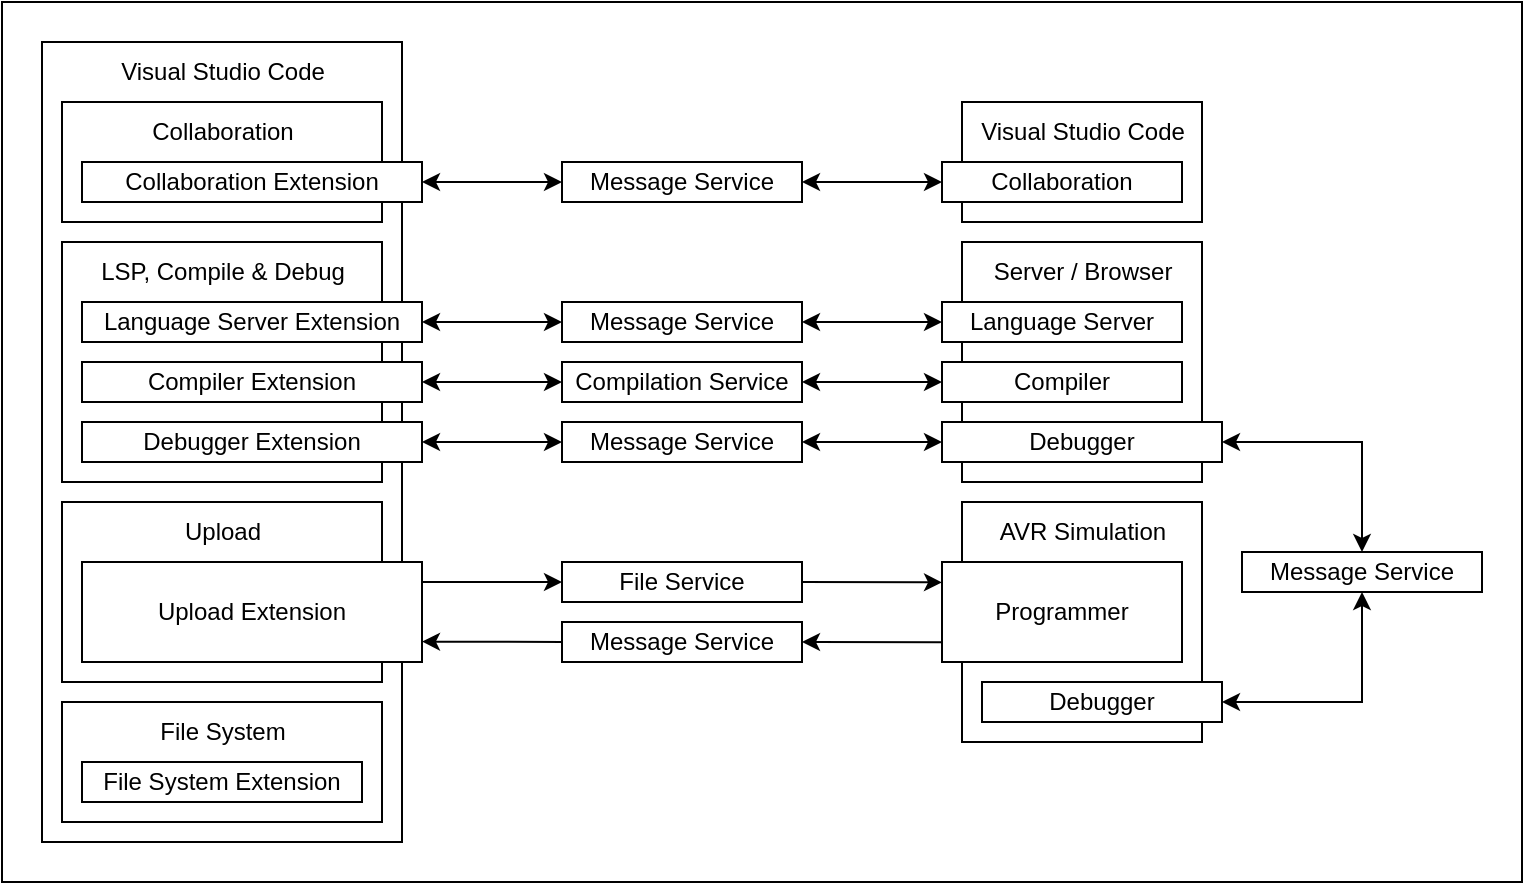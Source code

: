 <mxfile>
    <diagram name="Page-1" id="W95khSSwXfSeANBDjy2L">
        <mxGraphModel dx="897" dy="720" grid="1" gridSize="10" guides="1" tooltips="1" connect="1" arrows="1" fold="1" page="1" pageScale="1" pageWidth="850" pageHeight="1100" math="0" shadow="0">
            <root>
                <mxCell id="0"/>
                <mxCell id="1" parent="0"/>
                <mxCell id="JOTVKzsHOITDj2xdnX84-19" value="" style="whiteSpace=wrap;html=1;" parent="1" vertex="1">
                    <mxGeometry x="60" y="200" width="760" height="440" as="geometry"/>
                </mxCell>
                <mxCell id="JOTVKzsHOITDj2xdnX84-18" value="" style="group" parent="1" vertex="1" connectable="0">
                    <mxGeometry x="80" y="220" width="720" height="400" as="geometry"/>
                </mxCell>
                <mxCell id="JOTVKzsHOITDj2xdnX84-11" value="" style="whiteSpace=wrap;html=1;" parent="JOTVKzsHOITDj2xdnX84-18" vertex="1">
                    <mxGeometry x="460" y="230" width="120" height="120" as="geometry"/>
                </mxCell>
                <mxCell id="FUqlkYzUuh3DKQR2a9aL-34" value="Compilation Service" style="whiteSpace=wrap;html=1;fontStyle=0" parent="JOTVKzsHOITDj2xdnX84-18" vertex="1">
                    <mxGeometry x="260" y="160" width="120" height="20" as="geometry"/>
                </mxCell>
                <mxCell id="FUqlkYzUuh3DKQR2a9aL-48" value="Message Service" style="whiteSpace=wrap;html=1;" parent="JOTVKzsHOITDj2xdnX84-18" vertex="1">
                    <mxGeometry x="260" y="60" width="120" height="20" as="geometry"/>
                </mxCell>
                <mxCell id="FUqlkYzUuh3DKQR2a9aL-50" value="File Service" style="whiteSpace=wrap;html=1;" parent="JOTVKzsHOITDj2xdnX84-18" vertex="1">
                    <mxGeometry x="260" y="260" width="120" height="20" as="geometry"/>
                </mxCell>
                <mxCell id="FUqlkYzUuh3DKQR2a9aL-54" value="Message Service" style="whiteSpace=wrap;html=1;" parent="JOTVKzsHOITDj2xdnX84-18" vertex="1">
                    <mxGeometry x="260" y="290" width="120" height="20" as="geometry"/>
                </mxCell>
                <mxCell id="FUqlkYzUuh3DKQR2a9aL-58" value="Message Service" style="whiteSpace=wrap;html=1;" parent="JOTVKzsHOITDj2xdnX84-18" vertex="1">
                    <mxGeometry x="260" y="190" width="120" height="20" as="geometry"/>
                </mxCell>
                <mxCell id="FUqlkYzUuh3DKQR2a9aL-1" value="" style="rounded=0;whiteSpace=wrap;html=1;" parent="JOTVKzsHOITDj2xdnX84-18" vertex="1">
                    <mxGeometry width="180" height="400" as="geometry"/>
                </mxCell>
                <mxCell id="FUqlkYzUuh3DKQR2a9aL-2" value="Visual Studio Code" style="text;html=1;align=center;verticalAlign=middle;resizable=0;points=[];autosize=1;strokeColor=none;fillColor=none;" parent="JOTVKzsHOITDj2xdnX84-18" vertex="1">
                    <mxGeometry x="25" width="130" height="30" as="geometry"/>
                </mxCell>
                <mxCell id="FUqlkYzUuh3DKQR2a9aL-79" style="edgeStyle=orthogonalEdgeStyle;rounded=0;orthogonalLoop=1;jettySize=auto;html=1;exitX=1;exitY=0.5;exitDx=0;exitDy=0;startArrow=classic;startFill=1;" parent="JOTVKzsHOITDj2xdnX84-18" source="FUqlkYzUuh3DKQR2a9aL-4" target="FUqlkYzUuh3DKQR2a9aL-48" edge="1">
                    <mxGeometry relative="1" as="geometry"/>
                </mxCell>
                <mxCell id="FUqlkYzUuh3DKQR2a9aL-77" style="edgeStyle=orthogonalEdgeStyle;rounded=0;orthogonalLoop=1;jettySize=auto;html=1;exitX=1;exitY=0.5;exitDx=0;exitDy=0;entryX=0;entryY=0.5;entryDx=0;entryDy=0;startArrow=classic;startFill=1;" parent="JOTVKzsHOITDj2xdnX84-18" source="FUqlkYzUuh3DKQR2a9aL-7" target="FUqlkYzUuh3DKQR2a9aL-34" edge="1">
                    <mxGeometry relative="1" as="geometry"/>
                </mxCell>
                <mxCell id="FUqlkYzUuh3DKQR2a9aL-75" style="edgeStyle=orthogonalEdgeStyle;rounded=0;orthogonalLoop=1;jettySize=auto;html=1;exitX=1;exitY=0.5;exitDx=0;exitDy=0;entryX=0;entryY=0.5;entryDx=0;entryDy=0;startArrow=classic;startFill=1;" parent="JOTVKzsHOITDj2xdnX84-18" source="FUqlkYzUuh3DKQR2a9aL-8" target="FUqlkYzUuh3DKQR2a9aL-58" edge="1">
                    <mxGeometry relative="1" as="geometry"/>
                </mxCell>
                <mxCell id="FUqlkYzUuh3DKQR2a9aL-78" style="edgeStyle=orthogonalEdgeStyle;rounded=0;orthogonalLoop=1;jettySize=auto;html=1;exitX=1;exitY=0.5;exitDx=0;exitDy=0;entryX=0;entryY=0.5;entryDx=0;entryDy=0;startArrow=classic;startFill=1;" parent="JOTVKzsHOITDj2xdnX84-18" source="FUqlkYzUuh3DKQR2a9aL-34" target="FUqlkYzUuh3DKQR2a9aL-12" edge="1">
                    <mxGeometry relative="1" as="geometry"/>
                </mxCell>
                <mxCell id="FUqlkYzUuh3DKQR2a9aL-76" style="edgeStyle=orthogonalEdgeStyle;rounded=0;orthogonalLoop=1;jettySize=auto;html=1;exitX=1;exitY=0.5;exitDx=0;exitDy=0;entryX=0;entryY=0.5;entryDx=0;entryDy=0;startArrow=classic;startFill=1;" parent="JOTVKzsHOITDj2xdnX84-18" source="FUqlkYzUuh3DKQR2a9aL-58" target="FUqlkYzUuh3DKQR2a9aL-13" edge="1">
                    <mxGeometry relative="1" as="geometry"/>
                </mxCell>
                <mxCell id="FUqlkYzUuh3DKQR2a9aL-80" style="edgeStyle=orthogonalEdgeStyle;rounded=0;orthogonalLoop=1;jettySize=auto;html=1;exitX=1;exitY=0.5;exitDx=0;exitDy=0;entryX=0;entryY=0.5;entryDx=0;entryDy=0;startArrow=classic;startFill=1;" parent="JOTVKzsHOITDj2xdnX84-18" source="FUqlkYzUuh3DKQR2a9aL-48" target="FUqlkYzUuh3DKQR2a9aL-24" edge="1">
                    <mxGeometry relative="1" as="geometry"/>
                </mxCell>
                <mxCell id="FUqlkYzUuh3DKQR2a9aL-83" value="Message Service" style="whiteSpace=wrap;html=1;" parent="JOTVKzsHOITDj2xdnX84-18" vertex="1">
                    <mxGeometry x="260" y="130" width="120" height="20" as="geometry"/>
                </mxCell>
                <mxCell id="FUqlkYzUuh3DKQR2a9aL-92" value="" style="group" parent="JOTVKzsHOITDj2xdnX84-18" vertex="1" connectable="0">
                    <mxGeometry x="10" y="30" width="180" height="60" as="geometry"/>
                </mxCell>
                <mxCell id="FUqlkYzUuh3DKQR2a9aL-87" value="" style="rounded=0;whiteSpace=wrap;html=1;" parent="FUqlkYzUuh3DKQR2a9aL-92" vertex="1">
                    <mxGeometry width="160" height="60" as="geometry"/>
                </mxCell>
                <mxCell id="FUqlkYzUuh3DKQR2a9aL-4" value="Collaboration Extension&lt;span style=&quot;color: rgba(0, 0, 0, 0); font-family: monospace; font-size: 0px; text-align: start; text-wrap: nowrap;&quot;&gt;%3CmxGraphModel%3E%3Croot%3E%3CmxCell%20id%3D%220%22%2F%3E%3CmxCell%20id%3D%221%22%20parent%3D%220%22%2F%3E%3CmxCell%20id%3D%222%22%20value%3D%22File%20System%20Extension%22%20style%3D%22rounded%3D0%3BwhiteSpace%3Dwrap%3Bhtml%3D1%3B%22%20vertex%3D%221%22%20parent%3D%221%22%3E%3CmxGeometry%20x%3D%22210%22%20y%3D%22370%22%20width%3D%22140%22%20height%3D%2220%22%20as%3D%22geometry%22%2F%3E%3C%2FmxCell%3E%3C%2Froot%3E%3C%2FmxGraphModel%3E&lt;/span&gt;" style="rounded=0;whiteSpace=wrap;html=1;" parent="FUqlkYzUuh3DKQR2a9aL-92" vertex="1">
                    <mxGeometry x="10" y="30" width="170" height="20" as="geometry"/>
                </mxCell>
                <mxCell id="FUqlkYzUuh3DKQR2a9aL-91" value="Collaboration" style="text;html=1;align=center;verticalAlign=middle;resizable=0;points=[];autosize=1;strokeColor=none;fillColor=none;" parent="FUqlkYzUuh3DKQR2a9aL-92" vertex="1">
                    <mxGeometry x="35" width="90" height="30" as="geometry"/>
                </mxCell>
                <mxCell id="FUqlkYzUuh3DKQR2a9aL-93" value="" style="group" parent="JOTVKzsHOITDj2xdnX84-18" vertex="1" connectable="0">
                    <mxGeometry x="450" y="30" width="134.997" height="60" as="geometry"/>
                </mxCell>
                <mxCell id="FUqlkYzUuh3DKQR2a9aL-21" value="" style="rounded=0;whiteSpace=wrap;html=1;" parent="FUqlkYzUuh3DKQR2a9aL-93" vertex="1">
                    <mxGeometry x="10" width="120" height="60" as="geometry"/>
                </mxCell>
                <mxCell id="FUqlkYzUuh3DKQR2a9aL-22" value="Visual Studio Code" style="text;html=1;align=center;verticalAlign=middle;resizable=0;points=[];autosize=1;strokeColor=none;fillColor=none;rotation=0;" parent="FUqlkYzUuh3DKQR2a9aL-93" vertex="1">
                    <mxGeometry x="4.997" width="130" height="30" as="geometry"/>
                </mxCell>
                <mxCell id="FUqlkYzUuh3DKQR2a9aL-24" value="Collaboration&lt;span style=&quot;color: rgba(0, 0, 0, 0); font-family: monospace; font-size: 0px; text-align: start; text-wrap: nowrap;&quot;&gt;%3CmxGraphModel%3E%3Croot%3E%3CmxCell%20id%3D%220%22%2F%3E%3CmxCell%20id%3D%221%22%20parent%3D%220%22%2F%3E%3CmxCell%20id%3D%222%22%20value%3D%22File%20System%20Extension%22%20style%3D%22rounded%3D0%3BwhiteSpace%3Dwrap%3Bhtml%3D1%3B%22%20vertex%3D%221%22%20parent%3D%221%22%3E%3CmxGeometry%20x%3D%22210%22%20y%3D%22370%22%20width%3D%22140%22%20height%3D%2220%22%20as%3D%22geometry%22%2F%3E%3C%2FmxCell%3E%3C%2Froot%3E%3C%2FmxGraphModel%3E&lt;/span&gt;" style="rounded=0;whiteSpace=wrap;html=1;" parent="FUqlkYzUuh3DKQR2a9aL-93" vertex="1">
                    <mxGeometry y="30" width="120" height="20" as="geometry"/>
                </mxCell>
                <mxCell id="FUqlkYzUuh3DKQR2a9aL-84" style="edgeStyle=orthogonalEdgeStyle;rounded=0;orthogonalLoop=1;jettySize=auto;html=1;exitX=1;exitY=0.5;exitDx=0;exitDy=0;entryX=0;entryY=0.5;entryDx=0;entryDy=0;startArrow=classic;startFill=1;" parent="JOTVKzsHOITDj2xdnX84-18" source="FUqlkYzUuh3DKQR2a9aL-5" target="FUqlkYzUuh3DKQR2a9aL-83" edge="1">
                    <mxGeometry relative="1" as="geometry"/>
                </mxCell>
                <mxCell id="FUqlkYzUuh3DKQR2a9aL-85" style="edgeStyle=orthogonalEdgeStyle;rounded=0;orthogonalLoop=1;jettySize=auto;html=1;exitX=1;exitY=0.5;exitDx=0;exitDy=0;entryX=0;entryY=0.5;entryDx=0;entryDy=0;startArrow=classic;startFill=1;" parent="JOTVKzsHOITDj2xdnX84-18" source="FUqlkYzUuh3DKQR2a9aL-83" target="FUqlkYzUuh3DKQR2a9aL-19" edge="1">
                    <mxGeometry relative="1" as="geometry"/>
                </mxCell>
                <mxCell id="FUqlkYzUuh3DKQR2a9aL-97" value="" style="whiteSpace=wrap;html=1;" parent="JOTVKzsHOITDj2xdnX84-18" vertex="1">
                    <mxGeometry x="10" y="230" width="160" height="90" as="geometry"/>
                </mxCell>
                <mxCell id="2" style="edgeStyle=none;html=1;exitX=1;exitY=0.2;exitDx=0;exitDy=0;entryX=0;entryY=0.5;entryDx=0;entryDy=0;exitPerimeter=0;" parent="JOTVKzsHOITDj2xdnX84-18" source="FUqlkYzUuh3DKQR2a9aL-9" target="FUqlkYzUuh3DKQR2a9aL-50" edge="1">
                    <mxGeometry relative="1" as="geometry"/>
                </mxCell>
                <mxCell id="FUqlkYzUuh3DKQR2a9aL-9" value="Upload Extension" style="rounded=0;whiteSpace=wrap;html=1;" parent="JOTVKzsHOITDj2xdnX84-18" vertex="1">
                    <mxGeometry x="20" y="260" width="170" height="50" as="geometry"/>
                </mxCell>
                <mxCell id="3" style="edgeStyle=none;html=1;exitX=0;exitY=0.5;exitDx=0;exitDy=0;entryX=1;entryY=0.796;entryDx=0;entryDy=0;entryPerimeter=0;" parent="JOTVKzsHOITDj2xdnX84-18" source="FUqlkYzUuh3DKQR2a9aL-54" target="FUqlkYzUuh3DKQR2a9aL-9" edge="1">
                    <mxGeometry relative="1" as="geometry"/>
                </mxCell>
                <mxCell id="5" style="edgeStyle=none;html=1;exitX=1;exitY=0.5;exitDx=0;exitDy=0;entryX=0;entryY=0.204;entryDx=0;entryDy=0;entryPerimeter=0;" parent="JOTVKzsHOITDj2xdnX84-18" source="FUqlkYzUuh3DKQR2a9aL-50" target="FUqlkYzUuh3DKQR2a9aL-14" edge="1">
                    <mxGeometry relative="1" as="geometry"/>
                </mxCell>
                <mxCell id="4" style="edgeStyle=none;html=1;exitX=-0.001;exitY=0.802;exitDx=0;exitDy=0;entryX=1;entryY=0.5;entryDx=0;entryDy=0;exitPerimeter=0;" parent="JOTVKzsHOITDj2xdnX84-18" source="FUqlkYzUuh3DKQR2a9aL-14" target="FUqlkYzUuh3DKQR2a9aL-54" edge="1">
                    <mxGeometry relative="1" as="geometry"/>
                </mxCell>
                <mxCell id="7" value="" style="whiteSpace=wrap;html=1;" parent="JOTVKzsHOITDj2xdnX84-18" vertex="1">
                    <mxGeometry x="10" y="330" width="160" height="60" as="geometry"/>
                </mxCell>
                <mxCell id="FUqlkYzUuh3DKQR2a9aL-3" value="File System Extension" style="rounded=0;whiteSpace=wrap;html=1;" parent="JOTVKzsHOITDj2xdnX84-18" vertex="1">
                    <mxGeometry x="20" y="360" width="140" height="20" as="geometry"/>
                </mxCell>
                <mxCell id="8" value="File System" style="text;html=1;align=center;verticalAlign=middle;resizable=0;points=[];autosize=1;strokeColor=none;fillColor=none;" parent="JOTVKzsHOITDj2xdnX84-18" vertex="1">
                    <mxGeometry x="45" y="330" width="90" height="30" as="geometry"/>
                </mxCell>
                <mxCell id="FUqlkYzUuh3DKQR2a9aL-14" value="Programmer" style="rounded=0;whiteSpace=wrap;html=1;" parent="JOTVKzsHOITDj2xdnX84-18" vertex="1">
                    <mxGeometry x="450" y="260" width="120" height="50" as="geometry"/>
                </mxCell>
                <mxCell id="FUqlkYzUuh3DKQR2a9aL-17" value="" style="whiteSpace=wrap;html=1;" parent="JOTVKzsHOITDj2xdnX84-18" vertex="1">
                    <mxGeometry x="460" y="100" width="120" height="120" as="geometry"/>
                </mxCell>
                <mxCell id="FUqlkYzUuh3DKQR2a9aL-19" value="Language Server" style="rounded=0;whiteSpace=wrap;html=1;" parent="JOTVKzsHOITDj2xdnX84-18" vertex="1">
                    <mxGeometry x="450" y="130" width="120" height="20" as="geometry"/>
                </mxCell>
                <mxCell id="FUqlkYzUuh3DKQR2a9aL-18" value="Server / Browser" style="text;html=1;align=center;verticalAlign=middle;resizable=0;points=[];autosize=1;strokeColor=none;fillColor=none;rotation=0;" parent="JOTVKzsHOITDj2xdnX84-18" vertex="1">
                    <mxGeometry x="465" y="100" width="110" height="30" as="geometry"/>
                </mxCell>
                <mxCell id="FUqlkYzUuh3DKQR2a9aL-12" value="Compiler" style="rounded=0;whiteSpace=wrap;html=1;" parent="JOTVKzsHOITDj2xdnX84-18" vertex="1">
                    <mxGeometry x="450" y="160" width="120" height="20" as="geometry"/>
                </mxCell>
                <mxCell id="JOTVKzsHOITDj2xdnX84-16" style="edgeStyle=orthogonalEdgeStyle;rounded=0;orthogonalLoop=1;jettySize=auto;html=1;exitX=1;exitY=0.5;exitDx=0;exitDy=0;entryX=0.5;entryY=0;entryDx=0;entryDy=0;startArrow=classic;startFill=1;" parent="JOTVKzsHOITDj2xdnX84-18" source="FUqlkYzUuh3DKQR2a9aL-13" target="JOTVKzsHOITDj2xdnX84-15" edge="1">
                    <mxGeometry relative="1" as="geometry"/>
                </mxCell>
                <mxCell id="FUqlkYzUuh3DKQR2a9aL-13" value="Debugger" style="rounded=0;whiteSpace=wrap;html=1;" parent="JOTVKzsHOITDj2xdnX84-18" vertex="1">
                    <mxGeometry x="450" y="190" width="140" height="20" as="geometry"/>
                </mxCell>
                <mxCell id="JOTVKzsHOITDj2xdnX84-12" value="AVR Simulation" style="text;html=1;align=center;verticalAlign=middle;resizable=0;points=[];autosize=1;strokeColor=none;fillColor=none;" parent="JOTVKzsHOITDj2xdnX84-18" vertex="1">
                    <mxGeometry x="465" y="230" width="110" height="30" as="geometry"/>
                </mxCell>
                <mxCell id="FUqlkYzUuh3DKQR2a9aL-89" value="" style="rounded=0;whiteSpace=wrap;html=1;" parent="JOTVKzsHOITDj2xdnX84-18" vertex="1">
                    <mxGeometry x="10" y="100" width="160" height="120" as="geometry"/>
                </mxCell>
                <mxCell id="FUqlkYzUuh3DKQR2a9aL-5" value="Language Server Extension" style="rounded=0;whiteSpace=wrap;html=1;" parent="JOTVKzsHOITDj2xdnX84-18" vertex="1">
                    <mxGeometry x="20" y="130" width="170" height="20" as="geometry"/>
                </mxCell>
                <mxCell id="FUqlkYzUuh3DKQR2a9aL-94" value="LSP, Compile &amp;amp; Debug" style="text;html=1;align=center;verticalAlign=middle;resizable=0;points=[];autosize=1;strokeColor=none;fillColor=none;" parent="JOTVKzsHOITDj2xdnX84-18" vertex="1">
                    <mxGeometry x="15" y="100" width="150" height="30" as="geometry"/>
                </mxCell>
                <mxCell id="FUqlkYzUuh3DKQR2a9aL-99" value="Upload" style="text;html=1;align=center;verticalAlign=middle;resizable=0;points=[];autosize=1;strokeColor=none;fillColor=none;" parent="JOTVKzsHOITDj2xdnX84-18" vertex="1">
                    <mxGeometry x="60" y="230" width="60" height="30" as="geometry"/>
                </mxCell>
                <mxCell id="FUqlkYzUuh3DKQR2a9aL-7" value="Compiler Extension&lt;span style=&quot;color: rgba(0, 0, 0, 0); font-family: monospace; font-size: 0px; text-align: start; text-wrap: nowrap;&quot;&gt;%3CmxGraphModel%3E%3Croot%3E%3CmxCell%20id%3D%220%22%2F%3E%3CmxCell%20id%3D%221%22%20parent%3D%220%22%2F%3E%3CmxCell%20id%3D%222%22%20value%3D%22File%20System%20Extension%22%20style%3D%22rounded%3D0%3BwhiteSpace%3Dwrap%3Bhtml%3D1%3B%22%20vertex%3D%221%22%20parent%3D%221%22%3E%3CmxGeometry%20x%3D%22210%22%20y%3D%22370%22%20width%3D%22160%22%20height%3D%2220%22%20as%3D%22geometry%22%2F%3E%3C%2FmxCell%3E%3C%2Froot%3E%3C%2FmxGraphModel%3E&lt;/span&gt;" style="rounded=0;whiteSpace=wrap;html=1;" parent="JOTVKzsHOITDj2xdnX84-18" vertex="1">
                    <mxGeometry x="20" y="160" width="170" height="20" as="geometry"/>
                </mxCell>
                <mxCell id="FUqlkYzUuh3DKQR2a9aL-8" value="Debugger Extension" style="rounded=0;whiteSpace=wrap;html=1;" parent="JOTVKzsHOITDj2xdnX84-18" vertex="1">
                    <mxGeometry x="20" y="190" width="170" height="20" as="geometry"/>
                </mxCell>
                <mxCell id="JOTVKzsHOITDj2xdnX84-17" style="edgeStyle=orthogonalEdgeStyle;rounded=0;orthogonalLoop=1;jettySize=auto;html=1;exitX=1;exitY=0.5;exitDx=0;exitDy=0;entryX=0.5;entryY=1;entryDx=0;entryDy=0;startArrow=classic;startFill=1;" parent="JOTVKzsHOITDj2xdnX84-18" source="JOTVKzsHOITDj2xdnX84-13" target="JOTVKzsHOITDj2xdnX84-15" edge="1">
                    <mxGeometry relative="1" as="geometry"/>
                </mxCell>
                <mxCell id="JOTVKzsHOITDj2xdnX84-13" value="Debugger" style="rounded=0;whiteSpace=wrap;html=1;" parent="JOTVKzsHOITDj2xdnX84-18" vertex="1">
                    <mxGeometry x="470" y="320" width="120" height="20" as="geometry"/>
                </mxCell>
                <mxCell id="JOTVKzsHOITDj2xdnX84-15" value="Message Service" style="whiteSpace=wrap;html=1;" parent="JOTVKzsHOITDj2xdnX84-18" vertex="1">
                    <mxGeometry x="600" y="255" width="120" height="20" as="geometry"/>
                </mxCell>
            </root>
        </mxGraphModel>
    </diagram>
</mxfile>
